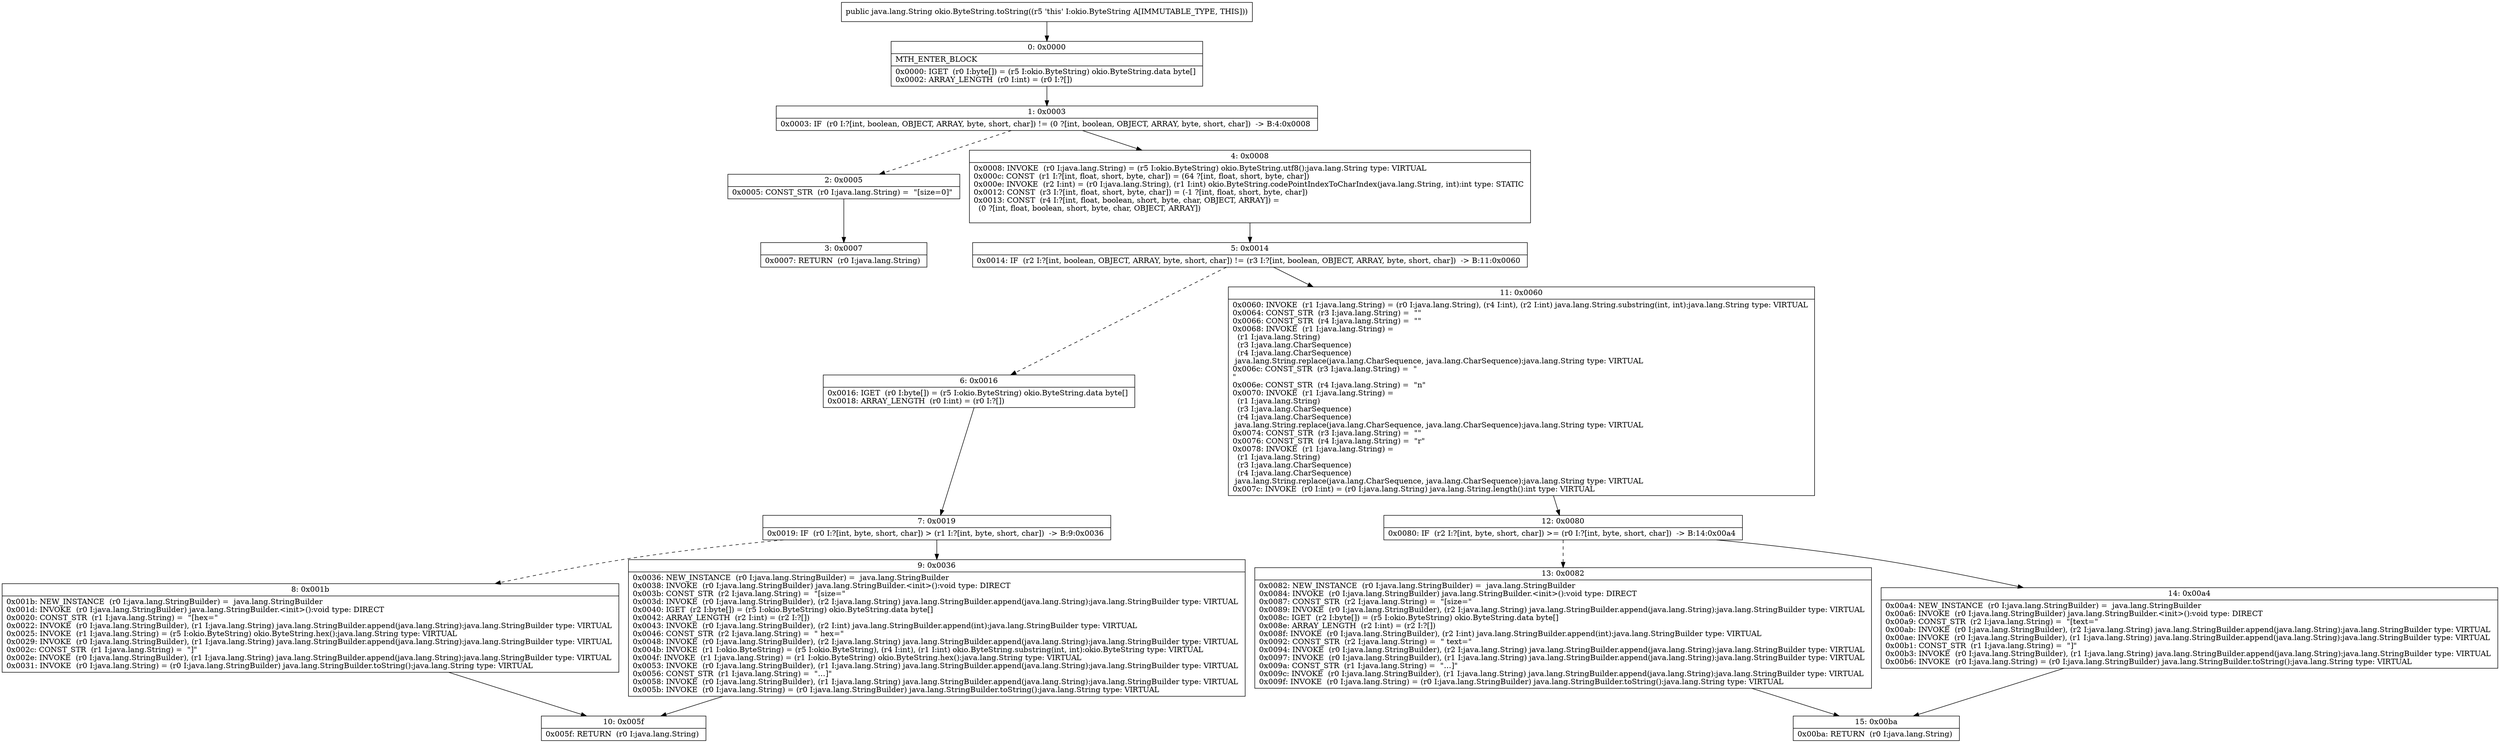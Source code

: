 digraph "CFG forokio.ByteString.toString()Ljava\/lang\/String;" {
Node_0 [shape=record,label="{0\:\ 0x0000|MTH_ENTER_BLOCK\l|0x0000: IGET  (r0 I:byte[]) = (r5 I:okio.ByteString) okio.ByteString.data byte[] \l0x0002: ARRAY_LENGTH  (r0 I:int) = (r0 I:?[]) \l}"];
Node_1 [shape=record,label="{1\:\ 0x0003|0x0003: IF  (r0 I:?[int, boolean, OBJECT, ARRAY, byte, short, char]) != (0 ?[int, boolean, OBJECT, ARRAY, byte, short, char])  \-\> B:4:0x0008 \l}"];
Node_2 [shape=record,label="{2\:\ 0x0005|0x0005: CONST_STR  (r0 I:java.lang.String) =  \"[size=0]\" \l}"];
Node_3 [shape=record,label="{3\:\ 0x0007|0x0007: RETURN  (r0 I:java.lang.String) \l}"];
Node_4 [shape=record,label="{4\:\ 0x0008|0x0008: INVOKE  (r0 I:java.lang.String) = (r5 I:okio.ByteString) okio.ByteString.utf8():java.lang.String type: VIRTUAL \l0x000c: CONST  (r1 I:?[int, float, short, byte, char]) = (64 ?[int, float, short, byte, char]) \l0x000e: INVOKE  (r2 I:int) = (r0 I:java.lang.String), (r1 I:int) okio.ByteString.codePointIndexToCharIndex(java.lang.String, int):int type: STATIC \l0x0012: CONST  (r3 I:?[int, float, short, byte, char]) = (\-1 ?[int, float, short, byte, char]) \l0x0013: CONST  (r4 I:?[int, float, boolean, short, byte, char, OBJECT, ARRAY]) = \l  (0 ?[int, float, boolean, short, byte, char, OBJECT, ARRAY])\l \l}"];
Node_5 [shape=record,label="{5\:\ 0x0014|0x0014: IF  (r2 I:?[int, boolean, OBJECT, ARRAY, byte, short, char]) != (r3 I:?[int, boolean, OBJECT, ARRAY, byte, short, char])  \-\> B:11:0x0060 \l}"];
Node_6 [shape=record,label="{6\:\ 0x0016|0x0016: IGET  (r0 I:byte[]) = (r5 I:okio.ByteString) okio.ByteString.data byte[] \l0x0018: ARRAY_LENGTH  (r0 I:int) = (r0 I:?[]) \l}"];
Node_7 [shape=record,label="{7\:\ 0x0019|0x0019: IF  (r0 I:?[int, byte, short, char]) \> (r1 I:?[int, byte, short, char])  \-\> B:9:0x0036 \l}"];
Node_8 [shape=record,label="{8\:\ 0x001b|0x001b: NEW_INSTANCE  (r0 I:java.lang.StringBuilder) =  java.lang.StringBuilder \l0x001d: INVOKE  (r0 I:java.lang.StringBuilder) java.lang.StringBuilder.\<init\>():void type: DIRECT \l0x0020: CONST_STR  (r1 I:java.lang.String) =  \"[hex=\" \l0x0022: INVOKE  (r0 I:java.lang.StringBuilder), (r1 I:java.lang.String) java.lang.StringBuilder.append(java.lang.String):java.lang.StringBuilder type: VIRTUAL \l0x0025: INVOKE  (r1 I:java.lang.String) = (r5 I:okio.ByteString) okio.ByteString.hex():java.lang.String type: VIRTUAL \l0x0029: INVOKE  (r0 I:java.lang.StringBuilder), (r1 I:java.lang.String) java.lang.StringBuilder.append(java.lang.String):java.lang.StringBuilder type: VIRTUAL \l0x002c: CONST_STR  (r1 I:java.lang.String) =  \"]\" \l0x002e: INVOKE  (r0 I:java.lang.StringBuilder), (r1 I:java.lang.String) java.lang.StringBuilder.append(java.lang.String):java.lang.StringBuilder type: VIRTUAL \l0x0031: INVOKE  (r0 I:java.lang.String) = (r0 I:java.lang.StringBuilder) java.lang.StringBuilder.toString():java.lang.String type: VIRTUAL \l}"];
Node_9 [shape=record,label="{9\:\ 0x0036|0x0036: NEW_INSTANCE  (r0 I:java.lang.StringBuilder) =  java.lang.StringBuilder \l0x0038: INVOKE  (r0 I:java.lang.StringBuilder) java.lang.StringBuilder.\<init\>():void type: DIRECT \l0x003b: CONST_STR  (r2 I:java.lang.String) =  \"[size=\" \l0x003d: INVOKE  (r0 I:java.lang.StringBuilder), (r2 I:java.lang.String) java.lang.StringBuilder.append(java.lang.String):java.lang.StringBuilder type: VIRTUAL \l0x0040: IGET  (r2 I:byte[]) = (r5 I:okio.ByteString) okio.ByteString.data byte[] \l0x0042: ARRAY_LENGTH  (r2 I:int) = (r2 I:?[]) \l0x0043: INVOKE  (r0 I:java.lang.StringBuilder), (r2 I:int) java.lang.StringBuilder.append(int):java.lang.StringBuilder type: VIRTUAL \l0x0046: CONST_STR  (r2 I:java.lang.String) =  \" hex=\" \l0x0048: INVOKE  (r0 I:java.lang.StringBuilder), (r2 I:java.lang.String) java.lang.StringBuilder.append(java.lang.String):java.lang.StringBuilder type: VIRTUAL \l0x004b: INVOKE  (r1 I:okio.ByteString) = (r5 I:okio.ByteString), (r4 I:int), (r1 I:int) okio.ByteString.substring(int, int):okio.ByteString type: VIRTUAL \l0x004f: INVOKE  (r1 I:java.lang.String) = (r1 I:okio.ByteString) okio.ByteString.hex():java.lang.String type: VIRTUAL \l0x0053: INVOKE  (r0 I:java.lang.StringBuilder), (r1 I:java.lang.String) java.lang.StringBuilder.append(java.lang.String):java.lang.StringBuilder type: VIRTUAL \l0x0056: CONST_STR  (r1 I:java.lang.String) =  \"…]\" \l0x0058: INVOKE  (r0 I:java.lang.StringBuilder), (r1 I:java.lang.String) java.lang.StringBuilder.append(java.lang.String):java.lang.StringBuilder type: VIRTUAL \l0x005b: INVOKE  (r0 I:java.lang.String) = (r0 I:java.lang.StringBuilder) java.lang.StringBuilder.toString():java.lang.String type: VIRTUAL \l}"];
Node_10 [shape=record,label="{10\:\ 0x005f|0x005f: RETURN  (r0 I:java.lang.String) \l}"];
Node_11 [shape=record,label="{11\:\ 0x0060|0x0060: INVOKE  (r1 I:java.lang.String) = (r0 I:java.lang.String), (r4 I:int), (r2 I:int) java.lang.String.substring(int, int):java.lang.String type: VIRTUAL \l0x0064: CONST_STR  (r3 I:java.lang.String) =  \"\" \l0x0066: CONST_STR  (r4 I:java.lang.String) =  \"\" \l0x0068: INVOKE  (r1 I:java.lang.String) = \l  (r1 I:java.lang.String)\l  (r3 I:java.lang.CharSequence)\l  (r4 I:java.lang.CharSequence)\l java.lang.String.replace(java.lang.CharSequence, java.lang.CharSequence):java.lang.String type: VIRTUAL \l0x006c: CONST_STR  (r3 I:java.lang.String) =  \"\l\" \l0x006e: CONST_STR  (r4 I:java.lang.String) =  \"n\" \l0x0070: INVOKE  (r1 I:java.lang.String) = \l  (r1 I:java.lang.String)\l  (r3 I:java.lang.CharSequence)\l  (r4 I:java.lang.CharSequence)\l java.lang.String.replace(java.lang.CharSequence, java.lang.CharSequence):java.lang.String type: VIRTUAL \l0x0074: CONST_STR  (r3 I:java.lang.String) =  \"\" \l0x0076: CONST_STR  (r4 I:java.lang.String) =  \"r\" \l0x0078: INVOKE  (r1 I:java.lang.String) = \l  (r1 I:java.lang.String)\l  (r3 I:java.lang.CharSequence)\l  (r4 I:java.lang.CharSequence)\l java.lang.String.replace(java.lang.CharSequence, java.lang.CharSequence):java.lang.String type: VIRTUAL \l0x007c: INVOKE  (r0 I:int) = (r0 I:java.lang.String) java.lang.String.length():int type: VIRTUAL \l}"];
Node_12 [shape=record,label="{12\:\ 0x0080|0x0080: IF  (r2 I:?[int, byte, short, char]) \>= (r0 I:?[int, byte, short, char])  \-\> B:14:0x00a4 \l}"];
Node_13 [shape=record,label="{13\:\ 0x0082|0x0082: NEW_INSTANCE  (r0 I:java.lang.StringBuilder) =  java.lang.StringBuilder \l0x0084: INVOKE  (r0 I:java.lang.StringBuilder) java.lang.StringBuilder.\<init\>():void type: DIRECT \l0x0087: CONST_STR  (r2 I:java.lang.String) =  \"[size=\" \l0x0089: INVOKE  (r0 I:java.lang.StringBuilder), (r2 I:java.lang.String) java.lang.StringBuilder.append(java.lang.String):java.lang.StringBuilder type: VIRTUAL \l0x008c: IGET  (r2 I:byte[]) = (r5 I:okio.ByteString) okio.ByteString.data byte[] \l0x008e: ARRAY_LENGTH  (r2 I:int) = (r2 I:?[]) \l0x008f: INVOKE  (r0 I:java.lang.StringBuilder), (r2 I:int) java.lang.StringBuilder.append(int):java.lang.StringBuilder type: VIRTUAL \l0x0092: CONST_STR  (r2 I:java.lang.String) =  \" text=\" \l0x0094: INVOKE  (r0 I:java.lang.StringBuilder), (r2 I:java.lang.String) java.lang.StringBuilder.append(java.lang.String):java.lang.StringBuilder type: VIRTUAL \l0x0097: INVOKE  (r0 I:java.lang.StringBuilder), (r1 I:java.lang.String) java.lang.StringBuilder.append(java.lang.String):java.lang.StringBuilder type: VIRTUAL \l0x009a: CONST_STR  (r1 I:java.lang.String) =  \"…]\" \l0x009c: INVOKE  (r0 I:java.lang.StringBuilder), (r1 I:java.lang.String) java.lang.StringBuilder.append(java.lang.String):java.lang.StringBuilder type: VIRTUAL \l0x009f: INVOKE  (r0 I:java.lang.String) = (r0 I:java.lang.StringBuilder) java.lang.StringBuilder.toString():java.lang.String type: VIRTUAL \l}"];
Node_14 [shape=record,label="{14\:\ 0x00a4|0x00a4: NEW_INSTANCE  (r0 I:java.lang.StringBuilder) =  java.lang.StringBuilder \l0x00a6: INVOKE  (r0 I:java.lang.StringBuilder) java.lang.StringBuilder.\<init\>():void type: DIRECT \l0x00a9: CONST_STR  (r2 I:java.lang.String) =  \"[text=\" \l0x00ab: INVOKE  (r0 I:java.lang.StringBuilder), (r2 I:java.lang.String) java.lang.StringBuilder.append(java.lang.String):java.lang.StringBuilder type: VIRTUAL \l0x00ae: INVOKE  (r0 I:java.lang.StringBuilder), (r1 I:java.lang.String) java.lang.StringBuilder.append(java.lang.String):java.lang.StringBuilder type: VIRTUAL \l0x00b1: CONST_STR  (r1 I:java.lang.String) =  \"]\" \l0x00b3: INVOKE  (r0 I:java.lang.StringBuilder), (r1 I:java.lang.String) java.lang.StringBuilder.append(java.lang.String):java.lang.StringBuilder type: VIRTUAL \l0x00b6: INVOKE  (r0 I:java.lang.String) = (r0 I:java.lang.StringBuilder) java.lang.StringBuilder.toString():java.lang.String type: VIRTUAL \l}"];
Node_15 [shape=record,label="{15\:\ 0x00ba|0x00ba: RETURN  (r0 I:java.lang.String) \l}"];
MethodNode[shape=record,label="{public java.lang.String okio.ByteString.toString((r5 'this' I:okio.ByteString A[IMMUTABLE_TYPE, THIS])) }"];
MethodNode -> Node_0;
Node_0 -> Node_1;
Node_1 -> Node_2[style=dashed];
Node_1 -> Node_4;
Node_2 -> Node_3;
Node_4 -> Node_5;
Node_5 -> Node_6[style=dashed];
Node_5 -> Node_11;
Node_6 -> Node_7;
Node_7 -> Node_8[style=dashed];
Node_7 -> Node_9;
Node_8 -> Node_10;
Node_9 -> Node_10;
Node_11 -> Node_12;
Node_12 -> Node_13[style=dashed];
Node_12 -> Node_14;
Node_13 -> Node_15;
Node_14 -> Node_15;
}

